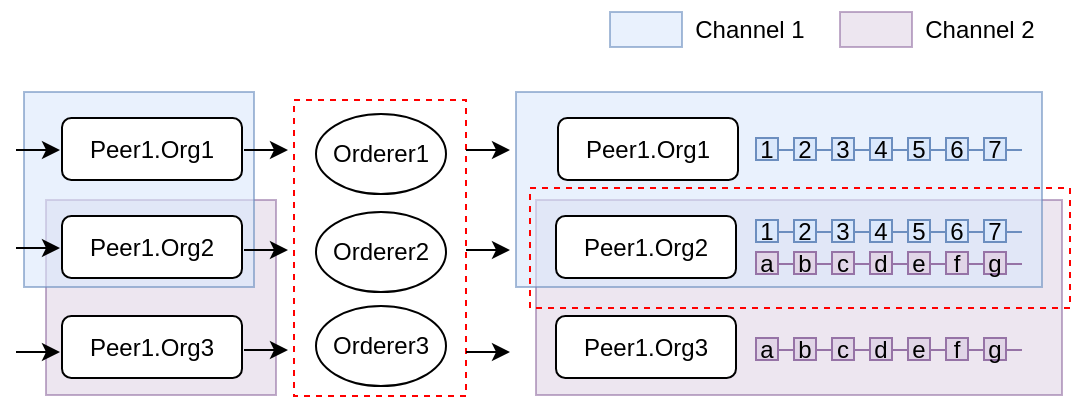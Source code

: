 <mxfile version="21.2.0" type="github">
  <diagram name="Page-1" id="s91azWgPHQGDfctGku7B">
    <mxGraphModel dx="686" dy="403" grid="1" gridSize="10" guides="1" tooltips="1" connect="1" arrows="1" fold="1" page="1" pageScale="1" pageWidth="850" pageHeight="1100" math="0" shadow="0">
      <root>
        <mxCell id="0" />
        <mxCell id="YNAy6Ggft1ELyy6U4n_d-54" value="Untitled Layer" visible="0" parent="0" />
        <mxCell id="YNAy6Ggft1ELyy6U4n_d-55" value="" style="rounded=0;whiteSpace=wrap;html=1;fillColor=#dae8fc;strokeColor=#6c8ebf;opacity=40;" vertex="1" parent="YNAy6Ggft1ELyy6U4n_d-54">
          <mxGeometry x="130" y="256" width="107" height="49" as="geometry" />
        </mxCell>
        <mxCell id="YNAy6Ggft1ELyy6U4n_d-56" value="" style="rounded=0;whiteSpace=wrap;html=1;fillColor=#dae8fc;strokeColor=#6c8ebf;" vertex="1" parent="YNAy6Ggft1ELyy6U4n_d-54">
          <mxGeometry x="122" y="207" width="115" height="97.5" as="geometry" />
        </mxCell>
        <mxCell id="YNAy6Ggft1ELyy6U4n_d-59" value="Peer1.Org1" style="rounded=1;whiteSpace=wrap;html=1;" vertex="1" parent="YNAy6Ggft1ELyy6U4n_d-54">
          <mxGeometry x="137" y="213" width="90" height="31" as="geometry" />
        </mxCell>
        <mxCell id="YNAy6Ggft1ELyy6U4n_d-60" value="Orderer1" style="ellipse;whiteSpace=wrap;html=1;" vertex="1" parent="YNAy6Ggft1ELyy6U4n_d-54">
          <mxGeometry x="262" y="211" width="65" height="40" as="geometry" />
        </mxCell>
        <mxCell id="YNAy6Ggft1ELyy6U4n_d-61" value="Peer1.Org2" style="rounded=1;whiteSpace=wrap;html=1;" vertex="1" parent="YNAy6Ggft1ELyy6U4n_d-54">
          <mxGeometry x="137" y="262" width="90" height="31" as="geometry" />
        </mxCell>
        <mxCell id="YNAy6Ggft1ELyy6U4n_d-62" value="Orderer2" style="ellipse;whiteSpace=wrap;html=1;" vertex="1" parent="YNAy6Ggft1ELyy6U4n_d-54">
          <mxGeometry x="262" y="260" width="65" height="40" as="geometry" />
        </mxCell>
        <mxCell id="YNAy6Ggft1ELyy6U4n_d-63" value="Orderer3" style="ellipse;whiteSpace=wrap;html=1;" vertex="1" parent="YNAy6Ggft1ELyy6U4n_d-54">
          <mxGeometry x="262" y="307" width="65" height="40" as="geometry" />
        </mxCell>
        <mxCell id="YNAy6Ggft1ELyy6U4n_d-64" value="1" style="whiteSpace=wrap;html=1;aspect=fixed;" vertex="1" parent="YNAy6Ggft1ELyy6U4n_d-54">
          <mxGeometry x="478" y="228" width="11" height="11" as="geometry" />
        </mxCell>
        <mxCell id="YNAy6Ggft1ELyy6U4n_d-65" value="" style="endArrow=none;html=1;rounded=0;jumpSize=6;" edge="1" parent="YNAy6Ggft1ELyy6U4n_d-54">
          <mxGeometry width="50" height="50" relative="1" as="geometry">
            <mxPoint x="489" y="234" as="sourcePoint" />
            <mxPoint x="497" y="234" as="targetPoint" />
          </mxGeometry>
        </mxCell>
        <mxCell id="YNAy6Ggft1ELyy6U4n_d-66" value="2" style="whiteSpace=wrap;html=1;aspect=fixed;" vertex="1" parent="YNAy6Ggft1ELyy6U4n_d-54">
          <mxGeometry x="497" y="228" width="11" height="11" as="geometry" />
        </mxCell>
        <mxCell id="YNAy6Ggft1ELyy6U4n_d-67" value="" style="endArrow=none;html=1;rounded=0;jumpSize=6;" edge="1" parent="YNAy6Ggft1ELyy6U4n_d-54">
          <mxGeometry width="50" height="50" relative="1" as="geometry">
            <mxPoint x="508" y="234" as="sourcePoint" />
            <mxPoint x="516" y="234" as="targetPoint" />
          </mxGeometry>
        </mxCell>
        <mxCell id="YNAy6Ggft1ELyy6U4n_d-68" value="3" style="whiteSpace=wrap;html=1;aspect=fixed;" vertex="1" parent="YNAy6Ggft1ELyy6U4n_d-54">
          <mxGeometry x="516" y="228" width="11" height="11" as="geometry" />
        </mxCell>
        <mxCell id="YNAy6Ggft1ELyy6U4n_d-69" value="" style="endArrow=none;html=1;rounded=0;jumpSize=6;" edge="1" parent="YNAy6Ggft1ELyy6U4n_d-54">
          <mxGeometry width="50" height="50" relative="1" as="geometry">
            <mxPoint x="527" y="234" as="sourcePoint" />
            <mxPoint x="535" y="234" as="targetPoint" />
          </mxGeometry>
        </mxCell>
        <mxCell id="YNAy6Ggft1ELyy6U4n_d-70" value="4" style="whiteSpace=wrap;html=1;aspect=fixed;" vertex="1" parent="YNAy6Ggft1ELyy6U4n_d-54">
          <mxGeometry x="535" y="228" width="11" height="11" as="geometry" />
        </mxCell>
        <mxCell id="YNAy6Ggft1ELyy6U4n_d-71" value="" style="endArrow=none;html=1;rounded=0;jumpSize=6;" edge="1" parent="YNAy6Ggft1ELyy6U4n_d-54">
          <mxGeometry width="50" height="50" relative="1" as="geometry">
            <mxPoint x="546" y="234" as="sourcePoint" />
            <mxPoint x="554" y="234" as="targetPoint" />
          </mxGeometry>
        </mxCell>
        <mxCell id="YNAy6Ggft1ELyy6U4n_d-72" value="5" style="whiteSpace=wrap;html=1;aspect=fixed;" vertex="1" parent="YNAy6Ggft1ELyy6U4n_d-54">
          <mxGeometry x="554" y="228" width="11" height="11" as="geometry" />
        </mxCell>
        <mxCell id="YNAy6Ggft1ELyy6U4n_d-73" value="" style="endArrow=none;html=1;rounded=0;jumpSize=6;" edge="1" parent="YNAy6Ggft1ELyy6U4n_d-54">
          <mxGeometry width="50" height="50" relative="1" as="geometry">
            <mxPoint x="565" y="234" as="sourcePoint" />
            <mxPoint x="573" y="234" as="targetPoint" />
          </mxGeometry>
        </mxCell>
        <mxCell id="YNAy6Ggft1ELyy6U4n_d-74" value="6" style="whiteSpace=wrap;html=1;aspect=fixed;" vertex="1" parent="YNAy6Ggft1ELyy6U4n_d-54">
          <mxGeometry x="573" y="228" width="11" height="11" as="geometry" />
        </mxCell>
        <mxCell id="YNAy6Ggft1ELyy6U4n_d-75" value="" style="endArrow=none;html=1;rounded=0;jumpSize=6;" edge="1" parent="YNAy6Ggft1ELyy6U4n_d-54">
          <mxGeometry width="50" height="50" relative="1" as="geometry">
            <mxPoint x="584" y="234" as="sourcePoint" />
            <mxPoint x="592" y="234" as="targetPoint" />
          </mxGeometry>
        </mxCell>
        <mxCell id="YNAy6Ggft1ELyy6U4n_d-76" value="7" style="whiteSpace=wrap;html=1;aspect=fixed;" vertex="1" parent="YNAy6Ggft1ELyy6U4n_d-54">
          <mxGeometry x="592" y="228" width="11" height="11" as="geometry" />
        </mxCell>
        <mxCell id="YNAy6Ggft1ELyy6U4n_d-77" value="" style="endArrow=none;html=1;rounded=0;jumpSize=6;" edge="1" parent="YNAy6Ggft1ELyy6U4n_d-54">
          <mxGeometry width="50" height="50" relative="1" as="geometry">
            <mxPoint x="603" y="234" as="sourcePoint" />
            <mxPoint x="611" y="234" as="targetPoint" />
          </mxGeometry>
        </mxCell>
        <mxCell id="YNAy6Ggft1ELyy6U4n_d-78" value="a" style="whiteSpace=wrap;html=1;aspect=fixed;" vertex="1" parent="YNAy6Ggft1ELyy6U4n_d-54">
          <mxGeometry x="478" y="313" width="11" height="11" as="geometry" />
        </mxCell>
        <mxCell id="YNAy6Ggft1ELyy6U4n_d-79" value="" style="endArrow=none;html=1;rounded=0;jumpSize=6;" edge="1" parent="YNAy6Ggft1ELyy6U4n_d-54">
          <mxGeometry width="50" height="50" relative="1" as="geometry">
            <mxPoint x="489" y="319" as="sourcePoint" />
            <mxPoint x="497" y="319" as="targetPoint" />
          </mxGeometry>
        </mxCell>
        <mxCell id="YNAy6Ggft1ELyy6U4n_d-80" value="b" style="whiteSpace=wrap;html=1;aspect=fixed;" vertex="1" parent="YNAy6Ggft1ELyy6U4n_d-54">
          <mxGeometry x="497" y="313" width="11" height="11" as="geometry" />
        </mxCell>
        <mxCell id="YNAy6Ggft1ELyy6U4n_d-81" value="" style="endArrow=none;html=1;rounded=0;jumpSize=6;" edge="1" parent="YNAy6Ggft1ELyy6U4n_d-54">
          <mxGeometry width="50" height="50" relative="1" as="geometry">
            <mxPoint x="508" y="319" as="sourcePoint" />
            <mxPoint x="516" y="319" as="targetPoint" />
          </mxGeometry>
        </mxCell>
        <mxCell id="YNAy6Ggft1ELyy6U4n_d-82" value="c" style="whiteSpace=wrap;html=1;aspect=fixed;" vertex="1" parent="YNAy6Ggft1ELyy6U4n_d-54">
          <mxGeometry x="516" y="313" width="11" height="11" as="geometry" />
        </mxCell>
        <mxCell id="YNAy6Ggft1ELyy6U4n_d-83" value="" style="endArrow=none;html=1;rounded=0;jumpSize=6;" edge="1" parent="YNAy6Ggft1ELyy6U4n_d-54">
          <mxGeometry width="50" height="50" relative="1" as="geometry">
            <mxPoint x="527" y="319" as="sourcePoint" />
            <mxPoint x="535" y="319" as="targetPoint" />
          </mxGeometry>
        </mxCell>
        <mxCell id="YNAy6Ggft1ELyy6U4n_d-84" value="d" style="whiteSpace=wrap;html=1;aspect=fixed;" vertex="1" parent="YNAy6Ggft1ELyy6U4n_d-54">
          <mxGeometry x="535" y="313" width="11" height="11" as="geometry" />
        </mxCell>
        <mxCell id="YNAy6Ggft1ELyy6U4n_d-85" value="" style="endArrow=none;html=1;rounded=0;jumpSize=6;" edge="1" parent="YNAy6Ggft1ELyy6U4n_d-54">
          <mxGeometry width="50" height="50" relative="1" as="geometry">
            <mxPoint x="546" y="319" as="sourcePoint" />
            <mxPoint x="554" y="319" as="targetPoint" />
          </mxGeometry>
        </mxCell>
        <mxCell id="YNAy6Ggft1ELyy6U4n_d-86" value="e" style="whiteSpace=wrap;html=1;aspect=fixed;" vertex="1" parent="YNAy6Ggft1ELyy6U4n_d-54">
          <mxGeometry x="554" y="313" width="11" height="11" as="geometry" />
        </mxCell>
        <mxCell id="YNAy6Ggft1ELyy6U4n_d-87" value="" style="endArrow=none;html=1;rounded=0;jumpSize=6;" edge="1" parent="YNAy6Ggft1ELyy6U4n_d-54">
          <mxGeometry width="50" height="50" relative="1" as="geometry">
            <mxPoint x="565" y="319" as="sourcePoint" />
            <mxPoint x="573" y="319" as="targetPoint" />
          </mxGeometry>
        </mxCell>
        <mxCell id="YNAy6Ggft1ELyy6U4n_d-88" value="f" style="whiteSpace=wrap;html=1;aspect=fixed;" vertex="1" parent="YNAy6Ggft1ELyy6U4n_d-54">
          <mxGeometry x="573" y="313" width="11" height="11" as="geometry" />
        </mxCell>
        <mxCell id="YNAy6Ggft1ELyy6U4n_d-89" value="" style="endArrow=none;html=1;rounded=0;jumpSize=6;" edge="1" parent="YNAy6Ggft1ELyy6U4n_d-54">
          <mxGeometry width="50" height="50" relative="1" as="geometry">
            <mxPoint x="584" y="319" as="sourcePoint" />
            <mxPoint x="592" y="319" as="targetPoint" />
          </mxGeometry>
        </mxCell>
        <mxCell id="YNAy6Ggft1ELyy6U4n_d-90" value="g" style="whiteSpace=wrap;html=1;aspect=fixed;" vertex="1" parent="YNAy6Ggft1ELyy6U4n_d-54">
          <mxGeometry x="592" y="313" width="11" height="11" as="geometry" />
        </mxCell>
        <mxCell id="YNAy6Ggft1ELyy6U4n_d-91" value="" style="endArrow=none;html=1;rounded=0;jumpSize=6;" edge="1" parent="YNAy6Ggft1ELyy6U4n_d-54">
          <mxGeometry width="50" height="50" relative="1" as="geometry">
            <mxPoint x="603" y="319" as="sourcePoint" />
            <mxPoint x="611" y="319" as="targetPoint" />
          </mxGeometry>
        </mxCell>
        <mxCell id="YNAy6Ggft1ELyy6U4n_d-92" value="Peer1.Org3" style="rounded=1;whiteSpace=wrap;html=1;" vertex="1" parent="YNAy6Ggft1ELyy6U4n_d-54">
          <mxGeometry x="137" y="312" width="90" height="31" as="geometry" />
        </mxCell>
        <mxCell id="YNAy6Ggft1ELyy6U4n_d-93" value="Peer1.Org1" style="rounded=1;whiteSpace=wrap;html=1;" vertex="1" parent="YNAy6Ggft1ELyy6U4n_d-54">
          <mxGeometry x="358" y="213" width="90" height="31" as="geometry" />
        </mxCell>
        <mxCell id="YNAy6Ggft1ELyy6U4n_d-94" value="Peer1.Org2" style="rounded=1;whiteSpace=wrap;html=1;" vertex="1" parent="YNAy6Ggft1ELyy6U4n_d-54">
          <mxGeometry x="357" y="262" width="90" height="31" as="geometry" />
        </mxCell>
        <mxCell id="YNAy6Ggft1ELyy6U4n_d-95" value="Peer1.Org3" style="rounded=1;whiteSpace=wrap;html=1;" vertex="1" parent="YNAy6Ggft1ELyy6U4n_d-54">
          <mxGeometry x="357" y="312" width="90" height="31" as="geometry" />
        </mxCell>
        <mxCell id="YNAy6Ggft1ELyy6U4n_d-96" value="" style="endArrow=classic;html=1;rounded=0;" edge="1" parent="YNAy6Ggft1ELyy6U4n_d-54">
          <mxGeometry width="50" height="50" relative="1" as="geometry">
            <mxPoint x="114" y="229" as="sourcePoint" />
            <mxPoint x="136" y="229" as="targetPoint" />
          </mxGeometry>
        </mxCell>
        <mxCell id="YNAy6Ggft1ELyy6U4n_d-97" value="" style="endArrow=classic;html=1;rounded=0;" edge="1" parent="YNAy6Ggft1ELyy6U4n_d-54">
          <mxGeometry width="50" height="50" relative="1" as="geometry">
            <mxPoint x="114" y="278" as="sourcePoint" />
            <mxPoint x="136" y="278" as="targetPoint" />
          </mxGeometry>
        </mxCell>
        <mxCell id="YNAy6Ggft1ELyy6U4n_d-98" value="" style="endArrow=classic;html=1;rounded=0;" edge="1" parent="YNAy6Ggft1ELyy6U4n_d-54">
          <mxGeometry width="50" height="50" relative="1" as="geometry">
            <mxPoint x="114" y="330" as="sourcePoint" />
            <mxPoint x="136" y="330" as="targetPoint" />
          </mxGeometry>
        </mxCell>
        <mxCell id="YNAy6Ggft1ELyy6U4n_d-99" value="" style="endArrow=classic;html=1;rounded=0;" edge="1" parent="YNAy6Ggft1ELyy6U4n_d-54">
          <mxGeometry width="50" height="50" relative="1" as="geometry">
            <mxPoint x="228" y="229" as="sourcePoint" />
            <mxPoint x="250" y="229" as="targetPoint" />
          </mxGeometry>
        </mxCell>
        <mxCell id="YNAy6Ggft1ELyy6U4n_d-100" value="" style="endArrow=classic;html=1;rounded=0;" edge="1" parent="YNAy6Ggft1ELyy6U4n_d-54">
          <mxGeometry width="50" height="50" relative="1" as="geometry">
            <mxPoint x="228" y="279" as="sourcePoint" />
            <mxPoint x="250" y="279" as="targetPoint" />
          </mxGeometry>
        </mxCell>
        <mxCell id="YNAy6Ggft1ELyy6U4n_d-101" value="" style="endArrow=classic;html=1;rounded=0;" edge="1" parent="YNAy6Ggft1ELyy6U4n_d-54">
          <mxGeometry width="50" height="50" relative="1" as="geometry">
            <mxPoint x="228" y="329" as="sourcePoint" />
            <mxPoint x="250" y="329" as="targetPoint" />
          </mxGeometry>
        </mxCell>
        <mxCell id="1" style="" parent="0" />
        <mxCell id="YNAy6Ggft1ELyy6U4n_d-105" value="" style="rounded=0;whiteSpace=wrap;html=1;fillColor=#e1d5e7;strokeColor=#9673a6;opacity=60;" vertex="1" parent="1">
          <mxGeometry x="374" y="254" width="263" height="97.5" as="geometry" />
        </mxCell>
        <mxCell id="YNAy6Ggft1ELyy6U4n_d-104" value="" style="rounded=0;whiteSpace=wrap;html=1;fillColor=#dae8fc;strokeColor=#6c8ebf;opacity=60;" vertex="1" parent="1">
          <mxGeometry x="364" y="200" width="263" height="97.5" as="geometry" />
        </mxCell>
        <mxCell id="YNAy6Ggft1ELyy6U4n_d-136" value="" style="rounded=0;whiteSpace=wrap;html=1;dashed=1;strokeColor=#FF0000;" vertex="1" parent="1">
          <mxGeometry x="253" y="204" width="86" height="148" as="geometry" />
        </mxCell>
        <mxCell id="YNAy6Ggft1ELyy6U4n_d-102" value="" style="rounded=0;whiteSpace=wrap;html=1;fillColor=#e1d5e7;strokeColor=#9673a6;opacity=60;" vertex="1" parent="1">
          <mxGeometry x="129" y="254" width="115" height="97.5" as="geometry" />
        </mxCell>
        <mxCell id="YNAy6Ggft1ELyy6U4n_d-103" value="" style="rounded=0;whiteSpace=wrap;html=1;fillColor=#dae8fc;strokeColor=#6c8ebf;opacity=60;" vertex="1" parent="1">
          <mxGeometry x="118" y="200" width="115" height="97.5" as="geometry" />
        </mxCell>
        <mxCell id="YNAy6Ggft1ELyy6U4n_d-1" value="Peer1.Org1" style="rounded=1;whiteSpace=wrap;html=1;" vertex="1" parent="1">
          <mxGeometry x="137" y="213" width="90" height="31" as="geometry" />
        </mxCell>
        <mxCell id="YNAy6Ggft1ELyy6U4n_d-3" value="Orderer1" style="ellipse;whiteSpace=wrap;html=1;" vertex="1" parent="1">
          <mxGeometry x="264" y="211" width="65" height="40" as="geometry" />
        </mxCell>
        <mxCell id="YNAy6Ggft1ELyy6U4n_d-7" value="Peer1.Org2" style="rounded=1;whiteSpace=wrap;html=1;" vertex="1" parent="1">
          <mxGeometry x="137" y="262" width="90" height="31" as="geometry" />
        </mxCell>
        <mxCell id="YNAy6Ggft1ELyy6U4n_d-8" value="Orderer2" style="ellipse;whiteSpace=wrap;html=1;" vertex="1" parent="1">
          <mxGeometry x="264" y="260" width="65" height="40" as="geometry" />
        </mxCell>
        <mxCell id="YNAy6Ggft1ELyy6U4n_d-9" value="Orderer3" style="ellipse;whiteSpace=wrap;html=1;" vertex="1" parent="1">
          <mxGeometry x="264" y="307" width="65" height="40" as="geometry" />
        </mxCell>
        <mxCell id="YNAy6Ggft1ELyy6U4n_d-10" value="1" style="whiteSpace=wrap;html=1;aspect=fixed;fillColor=#dae8fc;strokeColor=#6c8ebf;" vertex="1" parent="1">
          <mxGeometry x="484" y="223" width="11" height="11" as="geometry" />
        </mxCell>
        <mxCell id="YNAy6Ggft1ELyy6U4n_d-12" value="" style="endArrow=none;html=1;rounded=0;jumpSize=6;fillColor=#dae8fc;strokeColor=#6c8ebf;" edge="1" parent="1">
          <mxGeometry width="50" height="50" relative="1" as="geometry">
            <mxPoint x="495" y="229" as="sourcePoint" />
            <mxPoint x="503" y="229" as="targetPoint" />
          </mxGeometry>
        </mxCell>
        <mxCell id="YNAy6Ggft1ELyy6U4n_d-13" value="2" style="whiteSpace=wrap;html=1;aspect=fixed;fillColor=#dae8fc;strokeColor=#6c8ebf;" vertex="1" parent="1">
          <mxGeometry x="503" y="223" width="11" height="11" as="geometry" />
        </mxCell>
        <mxCell id="YNAy6Ggft1ELyy6U4n_d-14" value="" style="endArrow=none;html=1;rounded=0;jumpSize=6;fillColor=#dae8fc;strokeColor=#6c8ebf;" edge="1" parent="1">
          <mxGeometry width="50" height="50" relative="1" as="geometry">
            <mxPoint x="514" y="229" as="sourcePoint" />
            <mxPoint x="522" y="229" as="targetPoint" />
          </mxGeometry>
        </mxCell>
        <mxCell id="YNAy6Ggft1ELyy6U4n_d-15" value="3" style="whiteSpace=wrap;html=1;aspect=fixed;fillColor=#dae8fc;strokeColor=#6c8ebf;" vertex="1" parent="1">
          <mxGeometry x="522" y="223" width="11" height="11" as="geometry" />
        </mxCell>
        <mxCell id="YNAy6Ggft1ELyy6U4n_d-16" value="" style="endArrow=none;html=1;rounded=0;jumpSize=6;fillColor=#dae8fc;strokeColor=#6c8ebf;" edge="1" parent="1">
          <mxGeometry width="50" height="50" relative="1" as="geometry">
            <mxPoint x="533" y="229" as="sourcePoint" />
            <mxPoint x="541" y="229" as="targetPoint" />
          </mxGeometry>
        </mxCell>
        <mxCell id="YNAy6Ggft1ELyy6U4n_d-17" value="4" style="whiteSpace=wrap;html=1;aspect=fixed;fillColor=#dae8fc;strokeColor=#6c8ebf;" vertex="1" parent="1">
          <mxGeometry x="541" y="223" width="11" height="11" as="geometry" />
        </mxCell>
        <mxCell id="YNAy6Ggft1ELyy6U4n_d-18" value="" style="endArrow=none;html=1;rounded=0;jumpSize=6;fillColor=#dae8fc;strokeColor=#6c8ebf;" edge="1" parent="1">
          <mxGeometry width="50" height="50" relative="1" as="geometry">
            <mxPoint x="552" y="229" as="sourcePoint" />
            <mxPoint x="560" y="229" as="targetPoint" />
          </mxGeometry>
        </mxCell>
        <mxCell id="YNAy6Ggft1ELyy6U4n_d-19" value="5" style="whiteSpace=wrap;html=1;aspect=fixed;fillColor=#dae8fc;strokeColor=#6c8ebf;" vertex="1" parent="1">
          <mxGeometry x="560" y="223" width="11" height="11" as="geometry" />
        </mxCell>
        <mxCell id="YNAy6Ggft1ELyy6U4n_d-20" value="" style="endArrow=none;html=1;rounded=0;jumpSize=6;fillColor=#dae8fc;strokeColor=#6c8ebf;" edge="1" parent="1">
          <mxGeometry width="50" height="50" relative="1" as="geometry">
            <mxPoint x="571" y="229" as="sourcePoint" />
            <mxPoint x="579" y="229" as="targetPoint" />
          </mxGeometry>
        </mxCell>
        <mxCell id="YNAy6Ggft1ELyy6U4n_d-21" value="6" style="whiteSpace=wrap;html=1;aspect=fixed;fillColor=#dae8fc;strokeColor=#6c8ebf;" vertex="1" parent="1">
          <mxGeometry x="579" y="223" width="11" height="11" as="geometry" />
        </mxCell>
        <mxCell id="YNAy6Ggft1ELyy6U4n_d-22" value="" style="endArrow=none;html=1;rounded=0;jumpSize=6;fillColor=#dae8fc;strokeColor=#6c8ebf;" edge="1" parent="1">
          <mxGeometry width="50" height="50" relative="1" as="geometry">
            <mxPoint x="590" y="229" as="sourcePoint" />
            <mxPoint x="598" y="229" as="targetPoint" />
          </mxGeometry>
        </mxCell>
        <mxCell id="YNAy6Ggft1ELyy6U4n_d-23" value="7" style="whiteSpace=wrap;html=1;aspect=fixed;fillColor=#dae8fc;strokeColor=#6c8ebf;" vertex="1" parent="1">
          <mxGeometry x="598" y="223" width="11" height="11" as="geometry" />
        </mxCell>
        <mxCell id="YNAy6Ggft1ELyy6U4n_d-24" value="" style="endArrow=none;html=1;rounded=0;jumpSize=6;fillColor=#dae8fc;strokeColor=#6c8ebf;" edge="1" parent="1">
          <mxGeometry width="50" height="50" relative="1" as="geometry">
            <mxPoint x="609" y="229" as="sourcePoint" />
            <mxPoint x="617" y="229" as="targetPoint" />
          </mxGeometry>
        </mxCell>
        <mxCell id="YNAy6Ggft1ELyy6U4n_d-25" value="a" style="whiteSpace=wrap;html=1;aspect=fixed;fillColor=#e1d5e7;strokeColor=#9673a6;" vertex="1" parent="1">
          <mxGeometry x="484" y="323" width="11" height="11" as="geometry" />
        </mxCell>
        <mxCell id="YNAy6Ggft1ELyy6U4n_d-26" value="" style="endArrow=none;html=1;rounded=0;jumpSize=6;fillColor=#e1d5e7;strokeColor=#9673a6;" edge="1" parent="1">
          <mxGeometry width="50" height="50" relative="1" as="geometry">
            <mxPoint x="495" y="329" as="sourcePoint" />
            <mxPoint x="503" y="329" as="targetPoint" />
          </mxGeometry>
        </mxCell>
        <mxCell id="YNAy6Ggft1ELyy6U4n_d-27" value="b" style="whiteSpace=wrap;html=1;aspect=fixed;fillColor=#e1d5e7;strokeColor=#9673a6;" vertex="1" parent="1">
          <mxGeometry x="503" y="323" width="11" height="11" as="geometry" />
        </mxCell>
        <mxCell id="YNAy6Ggft1ELyy6U4n_d-28" value="" style="endArrow=none;html=1;rounded=0;jumpSize=6;fillColor=#e1d5e7;strokeColor=#9673a6;" edge="1" parent="1">
          <mxGeometry width="50" height="50" relative="1" as="geometry">
            <mxPoint x="514" y="329" as="sourcePoint" />
            <mxPoint x="522" y="329" as="targetPoint" />
          </mxGeometry>
        </mxCell>
        <mxCell id="YNAy6Ggft1ELyy6U4n_d-29" value="c" style="whiteSpace=wrap;html=1;aspect=fixed;fillColor=#e1d5e7;strokeColor=#9673a6;" vertex="1" parent="1">
          <mxGeometry x="522" y="323" width="11" height="11" as="geometry" />
        </mxCell>
        <mxCell id="YNAy6Ggft1ELyy6U4n_d-30" value="" style="endArrow=none;html=1;rounded=0;jumpSize=6;fillColor=#e1d5e7;strokeColor=#9673a6;" edge="1" parent="1">
          <mxGeometry width="50" height="50" relative="1" as="geometry">
            <mxPoint x="533" y="329" as="sourcePoint" />
            <mxPoint x="541" y="329" as="targetPoint" />
          </mxGeometry>
        </mxCell>
        <mxCell id="YNAy6Ggft1ELyy6U4n_d-31" value="d" style="whiteSpace=wrap;html=1;aspect=fixed;fillColor=#e1d5e7;strokeColor=#9673a6;" vertex="1" parent="1">
          <mxGeometry x="541" y="323" width="11" height="11" as="geometry" />
        </mxCell>
        <mxCell id="YNAy6Ggft1ELyy6U4n_d-32" value="" style="endArrow=none;html=1;rounded=0;jumpSize=6;fillColor=#e1d5e7;strokeColor=#9673a6;" edge="1" parent="1">
          <mxGeometry width="50" height="50" relative="1" as="geometry">
            <mxPoint x="552" y="329" as="sourcePoint" />
            <mxPoint x="560" y="329" as="targetPoint" />
          </mxGeometry>
        </mxCell>
        <mxCell id="YNAy6Ggft1ELyy6U4n_d-33" value="e" style="whiteSpace=wrap;html=1;aspect=fixed;fillColor=#e1d5e7;strokeColor=#9673a6;" vertex="1" parent="1">
          <mxGeometry x="560" y="323" width="11" height="11" as="geometry" />
        </mxCell>
        <mxCell id="YNAy6Ggft1ELyy6U4n_d-34" value="" style="endArrow=none;html=1;rounded=0;jumpSize=6;fillColor=#e1d5e7;strokeColor=#9673a6;" edge="1" parent="1">
          <mxGeometry width="50" height="50" relative="1" as="geometry">
            <mxPoint x="571" y="329" as="sourcePoint" />
            <mxPoint x="579" y="329" as="targetPoint" />
          </mxGeometry>
        </mxCell>
        <mxCell id="YNAy6Ggft1ELyy6U4n_d-35" value="f" style="whiteSpace=wrap;html=1;aspect=fixed;fillColor=#e1d5e7;strokeColor=#9673a6;" vertex="1" parent="1">
          <mxGeometry x="579" y="323" width="11" height="11" as="geometry" />
        </mxCell>
        <mxCell id="YNAy6Ggft1ELyy6U4n_d-36" value="" style="endArrow=none;html=1;rounded=0;jumpSize=6;fillColor=#e1d5e7;strokeColor=#9673a6;" edge="1" parent="1">
          <mxGeometry width="50" height="50" relative="1" as="geometry">
            <mxPoint x="590" y="329" as="sourcePoint" />
            <mxPoint x="598" y="329" as="targetPoint" />
          </mxGeometry>
        </mxCell>
        <mxCell id="YNAy6Ggft1ELyy6U4n_d-37" value="g" style="whiteSpace=wrap;html=1;aspect=fixed;fillColor=#e1d5e7;strokeColor=#9673a6;" vertex="1" parent="1">
          <mxGeometry x="598" y="323" width="11" height="11" as="geometry" />
        </mxCell>
        <mxCell id="YNAy6Ggft1ELyy6U4n_d-38" value="" style="endArrow=none;html=1;rounded=0;jumpSize=6;fillColor=#e1d5e7;strokeColor=#9673a6;" edge="1" parent="1">
          <mxGeometry width="50" height="50" relative="1" as="geometry">
            <mxPoint x="609" y="329" as="sourcePoint" />
            <mxPoint x="617" y="329" as="targetPoint" />
          </mxGeometry>
        </mxCell>
        <mxCell id="YNAy6Ggft1ELyy6U4n_d-39" value="Peer1.Org3" style="rounded=1;whiteSpace=wrap;html=1;" vertex="1" parent="1">
          <mxGeometry x="137" y="312" width="90" height="31" as="geometry" />
        </mxCell>
        <mxCell id="YNAy6Ggft1ELyy6U4n_d-40" value="Peer1.Org1" style="rounded=1;whiteSpace=wrap;html=1;" vertex="1" parent="1">
          <mxGeometry x="385" y="213" width="90" height="31" as="geometry" />
        </mxCell>
        <mxCell id="YNAy6Ggft1ELyy6U4n_d-41" value="Peer1.Org2" style="rounded=1;whiteSpace=wrap;html=1;" vertex="1" parent="1">
          <mxGeometry x="384" y="262" width="90" height="31" as="geometry" />
        </mxCell>
        <mxCell id="YNAy6Ggft1ELyy6U4n_d-42" value="Peer1.Org3" style="rounded=1;whiteSpace=wrap;html=1;" vertex="1" parent="1">
          <mxGeometry x="384" y="312" width="90" height="31" as="geometry" />
        </mxCell>
        <mxCell id="YNAy6Ggft1ELyy6U4n_d-44" value="" style="endArrow=classic;html=1;rounded=0;" edge="1" parent="1">
          <mxGeometry width="50" height="50" relative="1" as="geometry">
            <mxPoint x="114" y="229" as="sourcePoint" />
            <mxPoint x="136" y="229" as="targetPoint" />
          </mxGeometry>
        </mxCell>
        <mxCell id="YNAy6Ggft1ELyy6U4n_d-45" value="" style="endArrow=classic;html=1;rounded=0;" edge="1" parent="1">
          <mxGeometry width="50" height="50" relative="1" as="geometry">
            <mxPoint x="114" y="278" as="sourcePoint" />
            <mxPoint x="136" y="278" as="targetPoint" />
          </mxGeometry>
        </mxCell>
        <mxCell id="YNAy6Ggft1ELyy6U4n_d-46" value="" style="endArrow=classic;html=1;rounded=0;" edge="1" parent="1">
          <mxGeometry width="50" height="50" relative="1" as="geometry">
            <mxPoint x="114" y="330" as="sourcePoint" />
            <mxPoint x="136" y="330" as="targetPoint" />
          </mxGeometry>
        </mxCell>
        <mxCell id="YNAy6Ggft1ELyy6U4n_d-47" value="" style="endArrow=classic;html=1;rounded=0;" edge="1" parent="1">
          <mxGeometry width="50" height="50" relative="1" as="geometry">
            <mxPoint x="228" y="229" as="sourcePoint" />
            <mxPoint x="250" y="229" as="targetPoint" />
          </mxGeometry>
        </mxCell>
        <mxCell id="YNAy6Ggft1ELyy6U4n_d-48" value="" style="endArrow=classic;html=1;rounded=0;" edge="1" parent="1">
          <mxGeometry width="50" height="50" relative="1" as="geometry">
            <mxPoint x="228" y="279" as="sourcePoint" />
            <mxPoint x="250" y="279" as="targetPoint" />
          </mxGeometry>
        </mxCell>
        <mxCell id="YNAy6Ggft1ELyy6U4n_d-49" value="" style="endArrow=classic;html=1;rounded=0;" edge="1" parent="1">
          <mxGeometry width="50" height="50" relative="1" as="geometry">
            <mxPoint x="228" y="329" as="sourcePoint" />
            <mxPoint x="250" y="329" as="targetPoint" />
          </mxGeometry>
        </mxCell>
        <mxCell id="YNAy6Ggft1ELyy6U4n_d-106" value="1" style="whiteSpace=wrap;html=1;aspect=fixed;fillColor=#dae8fc;strokeColor=#6c8ebf;" vertex="1" parent="1">
          <mxGeometry x="484" y="264" width="11" height="11" as="geometry" />
        </mxCell>
        <mxCell id="YNAy6Ggft1ELyy6U4n_d-107" value="" style="endArrow=none;html=1;rounded=0;jumpSize=6;fillColor=#dae8fc;strokeColor=#6c8ebf;" edge="1" parent="1">
          <mxGeometry width="50" height="50" relative="1" as="geometry">
            <mxPoint x="495" y="270" as="sourcePoint" />
            <mxPoint x="503" y="270" as="targetPoint" />
          </mxGeometry>
        </mxCell>
        <mxCell id="YNAy6Ggft1ELyy6U4n_d-108" value="2" style="whiteSpace=wrap;html=1;aspect=fixed;fillColor=#dae8fc;strokeColor=#6c8ebf;" vertex="1" parent="1">
          <mxGeometry x="503" y="264" width="11" height="11" as="geometry" />
        </mxCell>
        <mxCell id="YNAy6Ggft1ELyy6U4n_d-109" value="" style="endArrow=none;html=1;rounded=0;jumpSize=6;fillColor=#dae8fc;strokeColor=#6c8ebf;" edge="1" parent="1">
          <mxGeometry width="50" height="50" relative="1" as="geometry">
            <mxPoint x="514" y="270" as="sourcePoint" />
            <mxPoint x="522" y="270" as="targetPoint" />
          </mxGeometry>
        </mxCell>
        <mxCell id="YNAy6Ggft1ELyy6U4n_d-110" value="3" style="whiteSpace=wrap;html=1;aspect=fixed;fillColor=#dae8fc;strokeColor=#6c8ebf;" vertex="1" parent="1">
          <mxGeometry x="522" y="264" width="11" height="11" as="geometry" />
        </mxCell>
        <mxCell id="YNAy6Ggft1ELyy6U4n_d-111" value="" style="endArrow=none;html=1;rounded=0;jumpSize=6;fillColor=#dae8fc;strokeColor=#6c8ebf;" edge="1" parent="1">
          <mxGeometry width="50" height="50" relative="1" as="geometry">
            <mxPoint x="533" y="270" as="sourcePoint" />
            <mxPoint x="541" y="270" as="targetPoint" />
          </mxGeometry>
        </mxCell>
        <mxCell id="YNAy6Ggft1ELyy6U4n_d-112" value="4" style="whiteSpace=wrap;html=1;aspect=fixed;fillColor=#dae8fc;strokeColor=#6c8ebf;" vertex="1" parent="1">
          <mxGeometry x="541" y="264" width="11" height="11" as="geometry" />
        </mxCell>
        <mxCell id="YNAy6Ggft1ELyy6U4n_d-113" value="" style="endArrow=none;html=1;rounded=0;jumpSize=6;fillColor=#dae8fc;strokeColor=#6c8ebf;" edge="1" parent="1">
          <mxGeometry width="50" height="50" relative="1" as="geometry">
            <mxPoint x="552" y="270" as="sourcePoint" />
            <mxPoint x="560" y="270" as="targetPoint" />
          </mxGeometry>
        </mxCell>
        <mxCell id="YNAy6Ggft1ELyy6U4n_d-114" value="5" style="whiteSpace=wrap;html=1;aspect=fixed;fillColor=#dae8fc;strokeColor=#6c8ebf;" vertex="1" parent="1">
          <mxGeometry x="560" y="264" width="11" height="11" as="geometry" />
        </mxCell>
        <mxCell id="YNAy6Ggft1ELyy6U4n_d-115" value="" style="endArrow=none;html=1;rounded=0;jumpSize=6;fillColor=#dae8fc;strokeColor=#6c8ebf;" edge="1" parent="1">
          <mxGeometry width="50" height="50" relative="1" as="geometry">
            <mxPoint x="571" y="270" as="sourcePoint" />
            <mxPoint x="579" y="270" as="targetPoint" />
          </mxGeometry>
        </mxCell>
        <mxCell id="YNAy6Ggft1ELyy6U4n_d-116" value="6" style="whiteSpace=wrap;html=1;aspect=fixed;fillColor=#dae8fc;strokeColor=#6c8ebf;" vertex="1" parent="1">
          <mxGeometry x="579" y="264" width="11" height="11" as="geometry" />
        </mxCell>
        <mxCell id="YNAy6Ggft1ELyy6U4n_d-117" value="" style="endArrow=none;html=1;rounded=0;jumpSize=6;fillColor=#dae8fc;strokeColor=#6c8ebf;" edge="1" parent="1">
          <mxGeometry width="50" height="50" relative="1" as="geometry">
            <mxPoint x="590" y="270" as="sourcePoint" />
            <mxPoint x="598" y="270" as="targetPoint" />
          </mxGeometry>
        </mxCell>
        <mxCell id="YNAy6Ggft1ELyy6U4n_d-118" value="7" style="whiteSpace=wrap;html=1;aspect=fixed;fillColor=#dae8fc;strokeColor=#6c8ebf;" vertex="1" parent="1">
          <mxGeometry x="598" y="264" width="11" height="11" as="geometry" />
        </mxCell>
        <mxCell id="YNAy6Ggft1ELyy6U4n_d-119" value="" style="endArrow=none;html=1;rounded=0;jumpSize=6;fillColor=#dae8fc;strokeColor=#6c8ebf;" edge="1" parent="1">
          <mxGeometry width="50" height="50" relative="1" as="geometry">
            <mxPoint x="609" y="270" as="sourcePoint" />
            <mxPoint x="617" y="270" as="targetPoint" />
          </mxGeometry>
        </mxCell>
        <mxCell id="YNAy6Ggft1ELyy6U4n_d-120" value="a" style="whiteSpace=wrap;html=1;aspect=fixed;fillColor=#e1d5e7;strokeColor=#9673a6;" vertex="1" parent="1">
          <mxGeometry x="484" y="280" width="11" height="11" as="geometry" />
        </mxCell>
        <mxCell id="YNAy6Ggft1ELyy6U4n_d-121" value="" style="endArrow=none;html=1;rounded=0;jumpSize=6;fillColor=#e1d5e7;strokeColor=#9673a6;" edge="1" parent="1">
          <mxGeometry width="50" height="50" relative="1" as="geometry">
            <mxPoint x="495" y="286" as="sourcePoint" />
            <mxPoint x="503" y="286" as="targetPoint" />
          </mxGeometry>
        </mxCell>
        <mxCell id="YNAy6Ggft1ELyy6U4n_d-122" value="b" style="whiteSpace=wrap;html=1;aspect=fixed;fillColor=#e1d5e7;strokeColor=#9673a6;" vertex="1" parent="1">
          <mxGeometry x="503" y="280" width="11" height="11" as="geometry" />
        </mxCell>
        <mxCell id="YNAy6Ggft1ELyy6U4n_d-123" value="" style="endArrow=none;html=1;rounded=0;jumpSize=6;fillColor=#e1d5e7;strokeColor=#9673a6;" edge="1" parent="1">
          <mxGeometry width="50" height="50" relative="1" as="geometry">
            <mxPoint x="514" y="286" as="sourcePoint" />
            <mxPoint x="522" y="286" as="targetPoint" />
          </mxGeometry>
        </mxCell>
        <mxCell id="YNAy6Ggft1ELyy6U4n_d-124" value="c" style="whiteSpace=wrap;html=1;aspect=fixed;fillColor=#e1d5e7;strokeColor=#9673a6;" vertex="1" parent="1">
          <mxGeometry x="522" y="280" width="11" height="11" as="geometry" />
        </mxCell>
        <mxCell id="YNAy6Ggft1ELyy6U4n_d-125" value="" style="endArrow=none;html=1;rounded=0;jumpSize=6;fillColor=#e1d5e7;strokeColor=#9673a6;" edge="1" parent="1">
          <mxGeometry width="50" height="50" relative="1" as="geometry">
            <mxPoint x="533" y="286" as="sourcePoint" />
            <mxPoint x="541" y="286" as="targetPoint" />
          </mxGeometry>
        </mxCell>
        <mxCell id="YNAy6Ggft1ELyy6U4n_d-126" value="d" style="whiteSpace=wrap;html=1;aspect=fixed;fillColor=#e1d5e7;strokeColor=#9673a6;" vertex="1" parent="1">
          <mxGeometry x="541" y="280" width="11" height="11" as="geometry" />
        </mxCell>
        <mxCell id="YNAy6Ggft1ELyy6U4n_d-127" value="" style="endArrow=none;html=1;rounded=0;jumpSize=6;fillColor=#e1d5e7;strokeColor=#9673a6;" edge="1" parent="1">
          <mxGeometry width="50" height="50" relative="1" as="geometry">
            <mxPoint x="552" y="286" as="sourcePoint" />
            <mxPoint x="560" y="286" as="targetPoint" />
          </mxGeometry>
        </mxCell>
        <mxCell id="YNAy6Ggft1ELyy6U4n_d-128" value="e" style="whiteSpace=wrap;html=1;aspect=fixed;fillColor=#e1d5e7;strokeColor=#9673a6;" vertex="1" parent="1">
          <mxGeometry x="560" y="280" width="11" height="11" as="geometry" />
        </mxCell>
        <mxCell id="YNAy6Ggft1ELyy6U4n_d-129" value="" style="endArrow=none;html=1;rounded=0;jumpSize=6;fillColor=#e1d5e7;strokeColor=#9673a6;" edge="1" parent="1">
          <mxGeometry width="50" height="50" relative="1" as="geometry">
            <mxPoint x="571" y="286" as="sourcePoint" />
            <mxPoint x="579" y="286" as="targetPoint" />
          </mxGeometry>
        </mxCell>
        <mxCell id="YNAy6Ggft1ELyy6U4n_d-130" value="f" style="whiteSpace=wrap;html=1;aspect=fixed;fillColor=#e1d5e7;strokeColor=#9673a6;" vertex="1" parent="1">
          <mxGeometry x="579" y="280" width="11" height="11" as="geometry" />
        </mxCell>
        <mxCell id="YNAy6Ggft1ELyy6U4n_d-131" value="" style="endArrow=none;html=1;rounded=0;jumpSize=6;fillColor=#e1d5e7;strokeColor=#9673a6;" edge="1" parent="1">
          <mxGeometry width="50" height="50" relative="1" as="geometry">
            <mxPoint x="590" y="286" as="sourcePoint" />
            <mxPoint x="598" y="286" as="targetPoint" />
          </mxGeometry>
        </mxCell>
        <mxCell id="YNAy6Ggft1ELyy6U4n_d-132" value="g" style="whiteSpace=wrap;html=1;aspect=fixed;fillColor=#e1d5e7;strokeColor=#9673a6;" vertex="1" parent="1">
          <mxGeometry x="598" y="280" width="11" height="11" as="geometry" />
        </mxCell>
        <mxCell id="YNAy6Ggft1ELyy6U4n_d-133" value="" style="endArrow=none;html=1;rounded=0;jumpSize=6;fillColor=#e1d5e7;strokeColor=#9673a6;" edge="1" parent="1">
          <mxGeometry width="50" height="50" relative="1" as="geometry">
            <mxPoint x="609" y="286" as="sourcePoint" />
            <mxPoint x="617" y="286" as="targetPoint" />
          </mxGeometry>
        </mxCell>
        <mxCell id="YNAy6Ggft1ELyy6U4n_d-134" value="" style="endArrow=classic;html=1;rounded=0;" edge="1" parent="1">
          <mxGeometry width="50" height="50" relative="1" as="geometry">
            <mxPoint x="339" y="229" as="sourcePoint" />
            <mxPoint x="361" y="229" as="targetPoint" />
          </mxGeometry>
        </mxCell>
        <mxCell id="YNAy6Ggft1ELyy6U4n_d-139" value="" style="endArrow=classic;html=1;rounded=0;" edge="1" parent="1">
          <mxGeometry width="50" height="50" relative="1" as="geometry">
            <mxPoint x="339" y="279" as="sourcePoint" />
            <mxPoint x="361" y="279" as="targetPoint" />
          </mxGeometry>
        </mxCell>
        <mxCell id="YNAy6Ggft1ELyy6U4n_d-140" value="" style="endArrow=classic;html=1;rounded=0;" edge="1" parent="1">
          <mxGeometry width="50" height="50" relative="1" as="geometry">
            <mxPoint x="339" y="330" as="sourcePoint" />
            <mxPoint x="361" y="330" as="targetPoint" />
          </mxGeometry>
        </mxCell>
        <mxCell id="YNAy6Ggft1ELyy6U4n_d-142" value="" style="rounded=0;whiteSpace=wrap;html=1;dashed=1;strokeColor=#FF0000;fillColor=none;" vertex="1" parent="1">
          <mxGeometry x="371" y="248" width="270" height="60" as="geometry" />
        </mxCell>
        <mxCell id="YNAy6Ggft1ELyy6U4n_d-143" value="" style="rounded=0;whiteSpace=wrap;html=1;fillColor=#dae8fc;strokeColor=#6c8ebf;opacity=60;" vertex="1" parent="1">
          <mxGeometry x="411" y="160" width="36" height="17.5" as="geometry" />
        </mxCell>
        <mxCell id="YNAy6Ggft1ELyy6U4n_d-144" value="Channel 1" style="text;html=1;strokeColor=none;fillColor=none;align=center;verticalAlign=middle;whiteSpace=wrap;rounded=0;" vertex="1" parent="1">
          <mxGeometry x="451" y="154" width="60" height="30" as="geometry" />
        </mxCell>
        <mxCell id="YNAy6Ggft1ELyy6U4n_d-145" value="" style="rounded=0;whiteSpace=wrap;html=1;fillColor=#e1d5e7;strokeColor=#9673a6;opacity=60;" vertex="1" parent="1">
          <mxGeometry x="526" y="160" width="36" height="17.5" as="geometry" />
        </mxCell>
        <mxCell id="YNAy6Ggft1ELyy6U4n_d-146" value="Channel 2" style="text;html=1;strokeColor=none;fillColor=none;align=center;verticalAlign=middle;whiteSpace=wrap;rounded=0;" vertex="1" parent="1">
          <mxGeometry x="566" y="154" width="60" height="30" as="geometry" />
        </mxCell>
      </root>
    </mxGraphModel>
  </diagram>
</mxfile>
